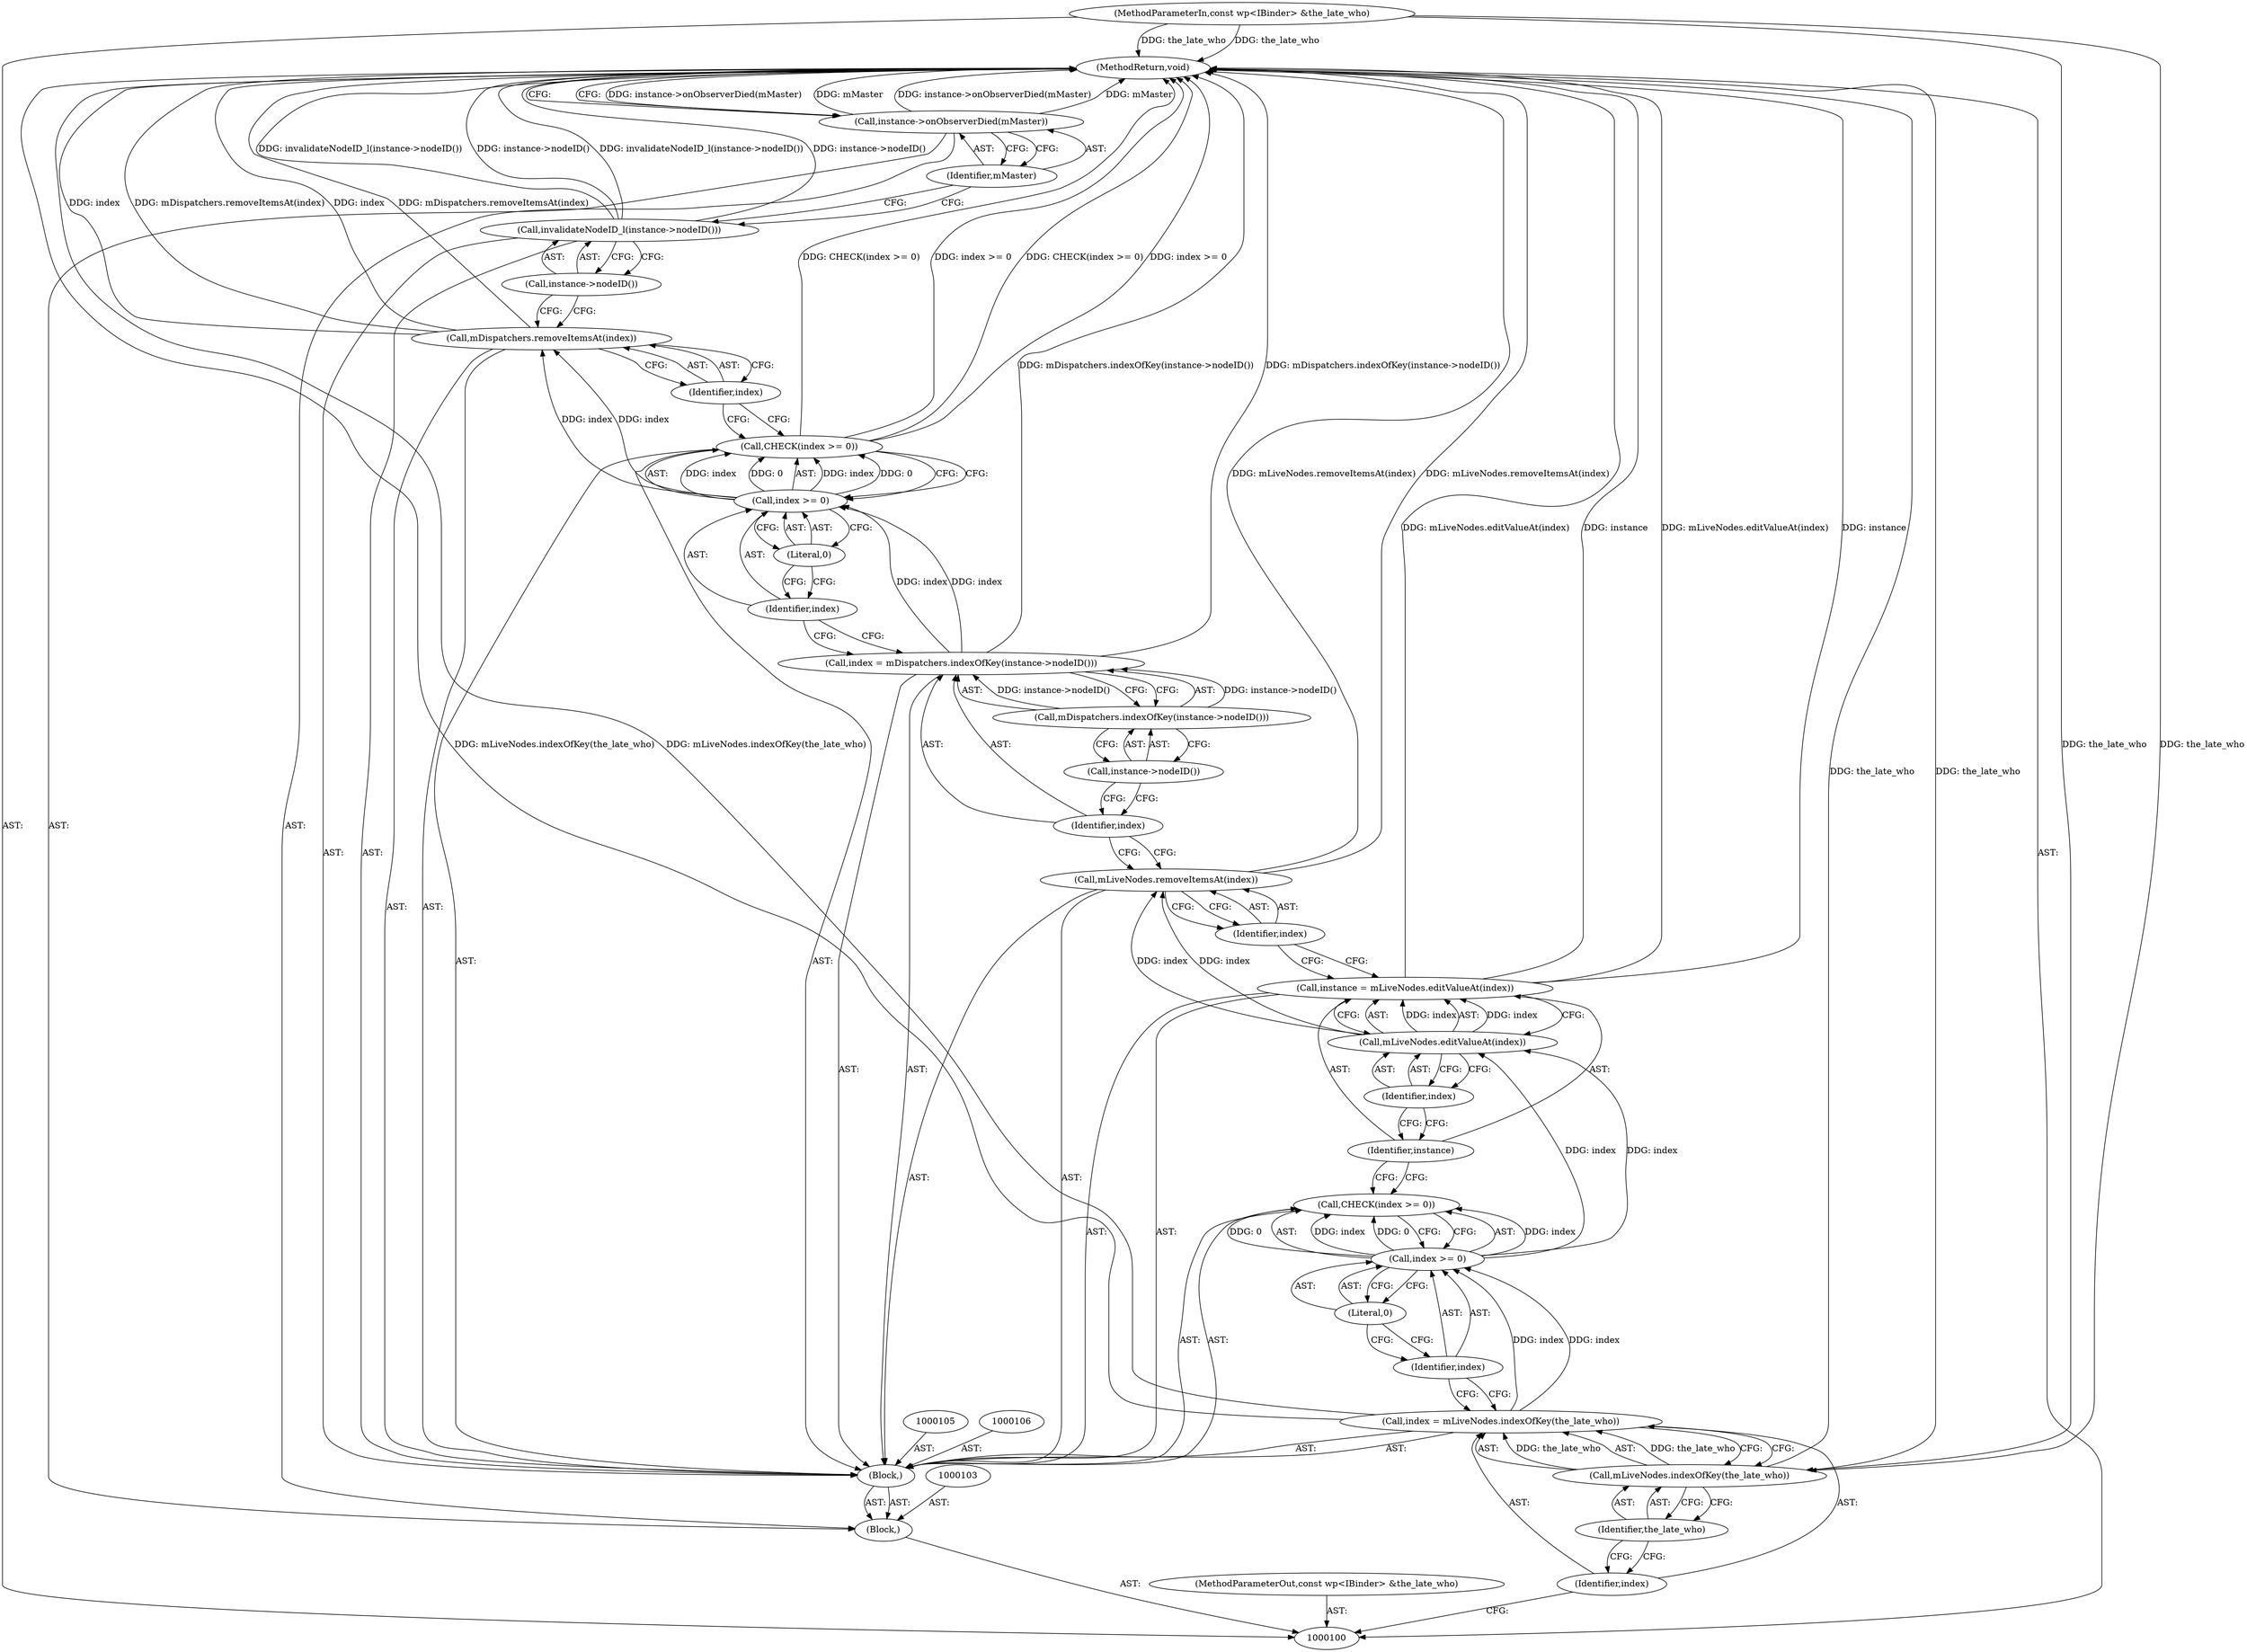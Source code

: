 digraph "1_Android_f9ed2fe6d61259e779a37d4c2d7edb33a1c1f8ba_0" {
"1000135" [label="(MethodReturn,void)"];
"1000101" [label="(MethodParameterIn,const wp<IBinder> &the_late_who)"];
"1000189" [label="(MethodParameterOut,const wp<IBinder> &the_late_who)"];
"1000102" [label="(Block,)"];
"1000117" [label="(Call,mLiveNodes.editValueAt(index))"];
"1000118" [label="(Identifier,index)"];
"1000115" [label="(Call,instance = mLiveNodes.editValueAt(index))"];
"1000116" [label="(Identifier,instance)"];
"1000120" [label="(Identifier,index)"];
"1000119" [label="(Call,mLiveNodes.removeItemsAt(index))"];
"1000123" [label="(Call,mDispatchers.indexOfKey(instance->nodeID()))"];
"1000124" [label="(Call,instance->nodeID())"];
"1000121" [label="(Call,index = mDispatchers.indexOfKey(instance->nodeID()))"];
"1000122" [label="(Identifier,index)"];
"1000126" [label="(Call,index >= 0)"];
"1000127" [label="(Identifier,index)"];
"1000128" [label="(Literal,0)"];
"1000125" [label="(Call,CHECK(index >= 0))"];
"1000130" [label="(Identifier,index)"];
"1000129" [label="(Call,mDispatchers.removeItemsAt(index))"];
"1000132" [label="(Call,instance->nodeID())"];
"1000131" [label="(Call,invalidateNodeID_l(instance->nodeID()))"];
"1000134" [label="(Identifier,mMaster)"];
"1000133" [label="(Call,instance->onObserverDied(mMaster))"];
"1000107" [label="(Call,index = mLiveNodes.indexOfKey(the_late_who))"];
"1000108" [label="(Identifier,index)"];
"1000109" [label="(Call,mLiveNodes.indexOfKey(the_late_who))"];
"1000110" [label="(Identifier,the_late_who)"];
"1000104" [label="(Block,)"];
"1000112" [label="(Call,index >= 0)"];
"1000113" [label="(Identifier,index)"];
"1000114" [label="(Literal,0)"];
"1000111" [label="(Call,CHECK(index >= 0))"];
"1000135" -> "1000100"  [label="AST: "];
"1000135" -> "1000133"  [label="CFG: "];
"1000115" -> "1000135"  [label="DDG: mLiveNodes.editValueAt(index)"];
"1000115" -> "1000135"  [label="DDG: instance"];
"1000125" -> "1000135"  [label="DDG: CHECK(index >= 0)"];
"1000125" -> "1000135"  [label="DDG: index >= 0"];
"1000133" -> "1000135"  [label="DDG: instance->onObserverDied(mMaster)"];
"1000133" -> "1000135"  [label="DDG: mMaster"];
"1000119" -> "1000135"  [label="DDG: mLiveNodes.removeItemsAt(index)"];
"1000107" -> "1000135"  [label="DDG: mLiveNodes.indexOfKey(the_late_who)"];
"1000131" -> "1000135"  [label="DDG: invalidateNodeID_l(instance->nodeID())"];
"1000131" -> "1000135"  [label="DDG: instance->nodeID()"];
"1000129" -> "1000135"  [label="DDG: index"];
"1000129" -> "1000135"  [label="DDG: mDispatchers.removeItemsAt(index)"];
"1000121" -> "1000135"  [label="DDG: mDispatchers.indexOfKey(instance->nodeID())"];
"1000101" -> "1000135"  [label="DDG: the_late_who"];
"1000109" -> "1000135"  [label="DDG: the_late_who"];
"1000101" -> "1000100"  [label="AST: "];
"1000101" -> "1000135"  [label="DDG: the_late_who"];
"1000101" -> "1000109"  [label="DDG: the_late_who"];
"1000189" -> "1000100"  [label="AST: "];
"1000102" -> "1000100"  [label="AST: "];
"1000103" -> "1000102"  [label="AST: "];
"1000104" -> "1000102"  [label="AST: "];
"1000133" -> "1000102"  [label="AST: "];
"1000117" -> "1000115"  [label="AST: "];
"1000117" -> "1000118"  [label="CFG: "];
"1000118" -> "1000117"  [label="AST: "];
"1000115" -> "1000117"  [label="CFG: "];
"1000117" -> "1000115"  [label="DDG: index"];
"1000112" -> "1000117"  [label="DDG: index"];
"1000117" -> "1000119"  [label="DDG: index"];
"1000118" -> "1000117"  [label="AST: "];
"1000118" -> "1000116"  [label="CFG: "];
"1000117" -> "1000118"  [label="CFG: "];
"1000115" -> "1000104"  [label="AST: "];
"1000115" -> "1000117"  [label="CFG: "];
"1000116" -> "1000115"  [label="AST: "];
"1000117" -> "1000115"  [label="AST: "];
"1000120" -> "1000115"  [label="CFG: "];
"1000115" -> "1000135"  [label="DDG: mLiveNodes.editValueAt(index)"];
"1000115" -> "1000135"  [label="DDG: instance"];
"1000117" -> "1000115"  [label="DDG: index"];
"1000116" -> "1000115"  [label="AST: "];
"1000116" -> "1000111"  [label="CFG: "];
"1000118" -> "1000116"  [label="CFG: "];
"1000120" -> "1000119"  [label="AST: "];
"1000120" -> "1000115"  [label="CFG: "];
"1000119" -> "1000120"  [label="CFG: "];
"1000119" -> "1000104"  [label="AST: "];
"1000119" -> "1000120"  [label="CFG: "];
"1000120" -> "1000119"  [label="AST: "];
"1000122" -> "1000119"  [label="CFG: "];
"1000119" -> "1000135"  [label="DDG: mLiveNodes.removeItemsAt(index)"];
"1000117" -> "1000119"  [label="DDG: index"];
"1000123" -> "1000121"  [label="AST: "];
"1000123" -> "1000124"  [label="CFG: "];
"1000124" -> "1000123"  [label="AST: "];
"1000121" -> "1000123"  [label="CFG: "];
"1000123" -> "1000121"  [label="DDG: instance->nodeID()"];
"1000124" -> "1000123"  [label="AST: "];
"1000124" -> "1000122"  [label="CFG: "];
"1000123" -> "1000124"  [label="CFG: "];
"1000121" -> "1000104"  [label="AST: "];
"1000121" -> "1000123"  [label="CFG: "];
"1000122" -> "1000121"  [label="AST: "];
"1000123" -> "1000121"  [label="AST: "];
"1000127" -> "1000121"  [label="CFG: "];
"1000121" -> "1000135"  [label="DDG: mDispatchers.indexOfKey(instance->nodeID())"];
"1000123" -> "1000121"  [label="DDG: instance->nodeID()"];
"1000121" -> "1000126"  [label="DDG: index"];
"1000122" -> "1000121"  [label="AST: "];
"1000122" -> "1000119"  [label="CFG: "];
"1000124" -> "1000122"  [label="CFG: "];
"1000126" -> "1000125"  [label="AST: "];
"1000126" -> "1000128"  [label="CFG: "];
"1000127" -> "1000126"  [label="AST: "];
"1000128" -> "1000126"  [label="AST: "];
"1000125" -> "1000126"  [label="CFG: "];
"1000126" -> "1000125"  [label="DDG: index"];
"1000126" -> "1000125"  [label="DDG: 0"];
"1000121" -> "1000126"  [label="DDG: index"];
"1000126" -> "1000129"  [label="DDG: index"];
"1000127" -> "1000126"  [label="AST: "];
"1000127" -> "1000121"  [label="CFG: "];
"1000128" -> "1000127"  [label="CFG: "];
"1000128" -> "1000126"  [label="AST: "];
"1000128" -> "1000127"  [label="CFG: "];
"1000126" -> "1000128"  [label="CFG: "];
"1000125" -> "1000104"  [label="AST: "];
"1000125" -> "1000126"  [label="CFG: "];
"1000126" -> "1000125"  [label="AST: "];
"1000130" -> "1000125"  [label="CFG: "];
"1000125" -> "1000135"  [label="DDG: CHECK(index >= 0)"];
"1000125" -> "1000135"  [label="DDG: index >= 0"];
"1000126" -> "1000125"  [label="DDG: index"];
"1000126" -> "1000125"  [label="DDG: 0"];
"1000130" -> "1000129"  [label="AST: "];
"1000130" -> "1000125"  [label="CFG: "];
"1000129" -> "1000130"  [label="CFG: "];
"1000129" -> "1000104"  [label="AST: "];
"1000129" -> "1000130"  [label="CFG: "];
"1000130" -> "1000129"  [label="AST: "];
"1000132" -> "1000129"  [label="CFG: "];
"1000129" -> "1000135"  [label="DDG: index"];
"1000129" -> "1000135"  [label="DDG: mDispatchers.removeItemsAt(index)"];
"1000126" -> "1000129"  [label="DDG: index"];
"1000132" -> "1000131"  [label="AST: "];
"1000132" -> "1000129"  [label="CFG: "];
"1000131" -> "1000132"  [label="CFG: "];
"1000131" -> "1000104"  [label="AST: "];
"1000131" -> "1000132"  [label="CFG: "];
"1000132" -> "1000131"  [label="AST: "];
"1000134" -> "1000131"  [label="CFG: "];
"1000131" -> "1000135"  [label="DDG: invalidateNodeID_l(instance->nodeID())"];
"1000131" -> "1000135"  [label="DDG: instance->nodeID()"];
"1000134" -> "1000133"  [label="AST: "];
"1000134" -> "1000131"  [label="CFG: "];
"1000133" -> "1000134"  [label="CFG: "];
"1000133" -> "1000102"  [label="AST: "];
"1000133" -> "1000134"  [label="CFG: "];
"1000134" -> "1000133"  [label="AST: "];
"1000135" -> "1000133"  [label="CFG: "];
"1000133" -> "1000135"  [label="DDG: instance->onObserverDied(mMaster)"];
"1000133" -> "1000135"  [label="DDG: mMaster"];
"1000107" -> "1000104"  [label="AST: "];
"1000107" -> "1000109"  [label="CFG: "];
"1000108" -> "1000107"  [label="AST: "];
"1000109" -> "1000107"  [label="AST: "];
"1000113" -> "1000107"  [label="CFG: "];
"1000107" -> "1000135"  [label="DDG: mLiveNodes.indexOfKey(the_late_who)"];
"1000109" -> "1000107"  [label="DDG: the_late_who"];
"1000107" -> "1000112"  [label="DDG: index"];
"1000108" -> "1000107"  [label="AST: "];
"1000108" -> "1000100"  [label="CFG: "];
"1000110" -> "1000108"  [label="CFG: "];
"1000109" -> "1000107"  [label="AST: "];
"1000109" -> "1000110"  [label="CFG: "];
"1000110" -> "1000109"  [label="AST: "];
"1000107" -> "1000109"  [label="CFG: "];
"1000109" -> "1000135"  [label="DDG: the_late_who"];
"1000109" -> "1000107"  [label="DDG: the_late_who"];
"1000101" -> "1000109"  [label="DDG: the_late_who"];
"1000110" -> "1000109"  [label="AST: "];
"1000110" -> "1000108"  [label="CFG: "];
"1000109" -> "1000110"  [label="CFG: "];
"1000104" -> "1000102"  [label="AST: "];
"1000105" -> "1000104"  [label="AST: "];
"1000106" -> "1000104"  [label="AST: "];
"1000107" -> "1000104"  [label="AST: "];
"1000111" -> "1000104"  [label="AST: "];
"1000115" -> "1000104"  [label="AST: "];
"1000119" -> "1000104"  [label="AST: "];
"1000121" -> "1000104"  [label="AST: "];
"1000125" -> "1000104"  [label="AST: "];
"1000129" -> "1000104"  [label="AST: "];
"1000131" -> "1000104"  [label="AST: "];
"1000112" -> "1000111"  [label="AST: "];
"1000112" -> "1000114"  [label="CFG: "];
"1000113" -> "1000112"  [label="AST: "];
"1000114" -> "1000112"  [label="AST: "];
"1000111" -> "1000112"  [label="CFG: "];
"1000112" -> "1000111"  [label="DDG: index"];
"1000112" -> "1000111"  [label="DDG: 0"];
"1000107" -> "1000112"  [label="DDG: index"];
"1000112" -> "1000117"  [label="DDG: index"];
"1000113" -> "1000112"  [label="AST: "];
"1000113" -> "1000107"  [label="CFG: "];
"1000114" -> "1000113"  [label="CFG: "];
"1000114" -> "1000112"  [label="AST: "];
"1000114" -> "1000113"  [label="CFG: "];
"1000112" -> "1000114"  [label="CFG: "];
"1000111" -> "1000104"  [label="AST: "];
"1000111" -> "1000112"  [label="CFG: "];
"1000112" -> "1000111"  [label="AST: "];
"1000116" -> "1000111"  [label="CFG: "];
"1000112" -> "1000111"  [label="DDG: index"];
"1000112" -> "1000111"  [label="DDG: 0"];
}
